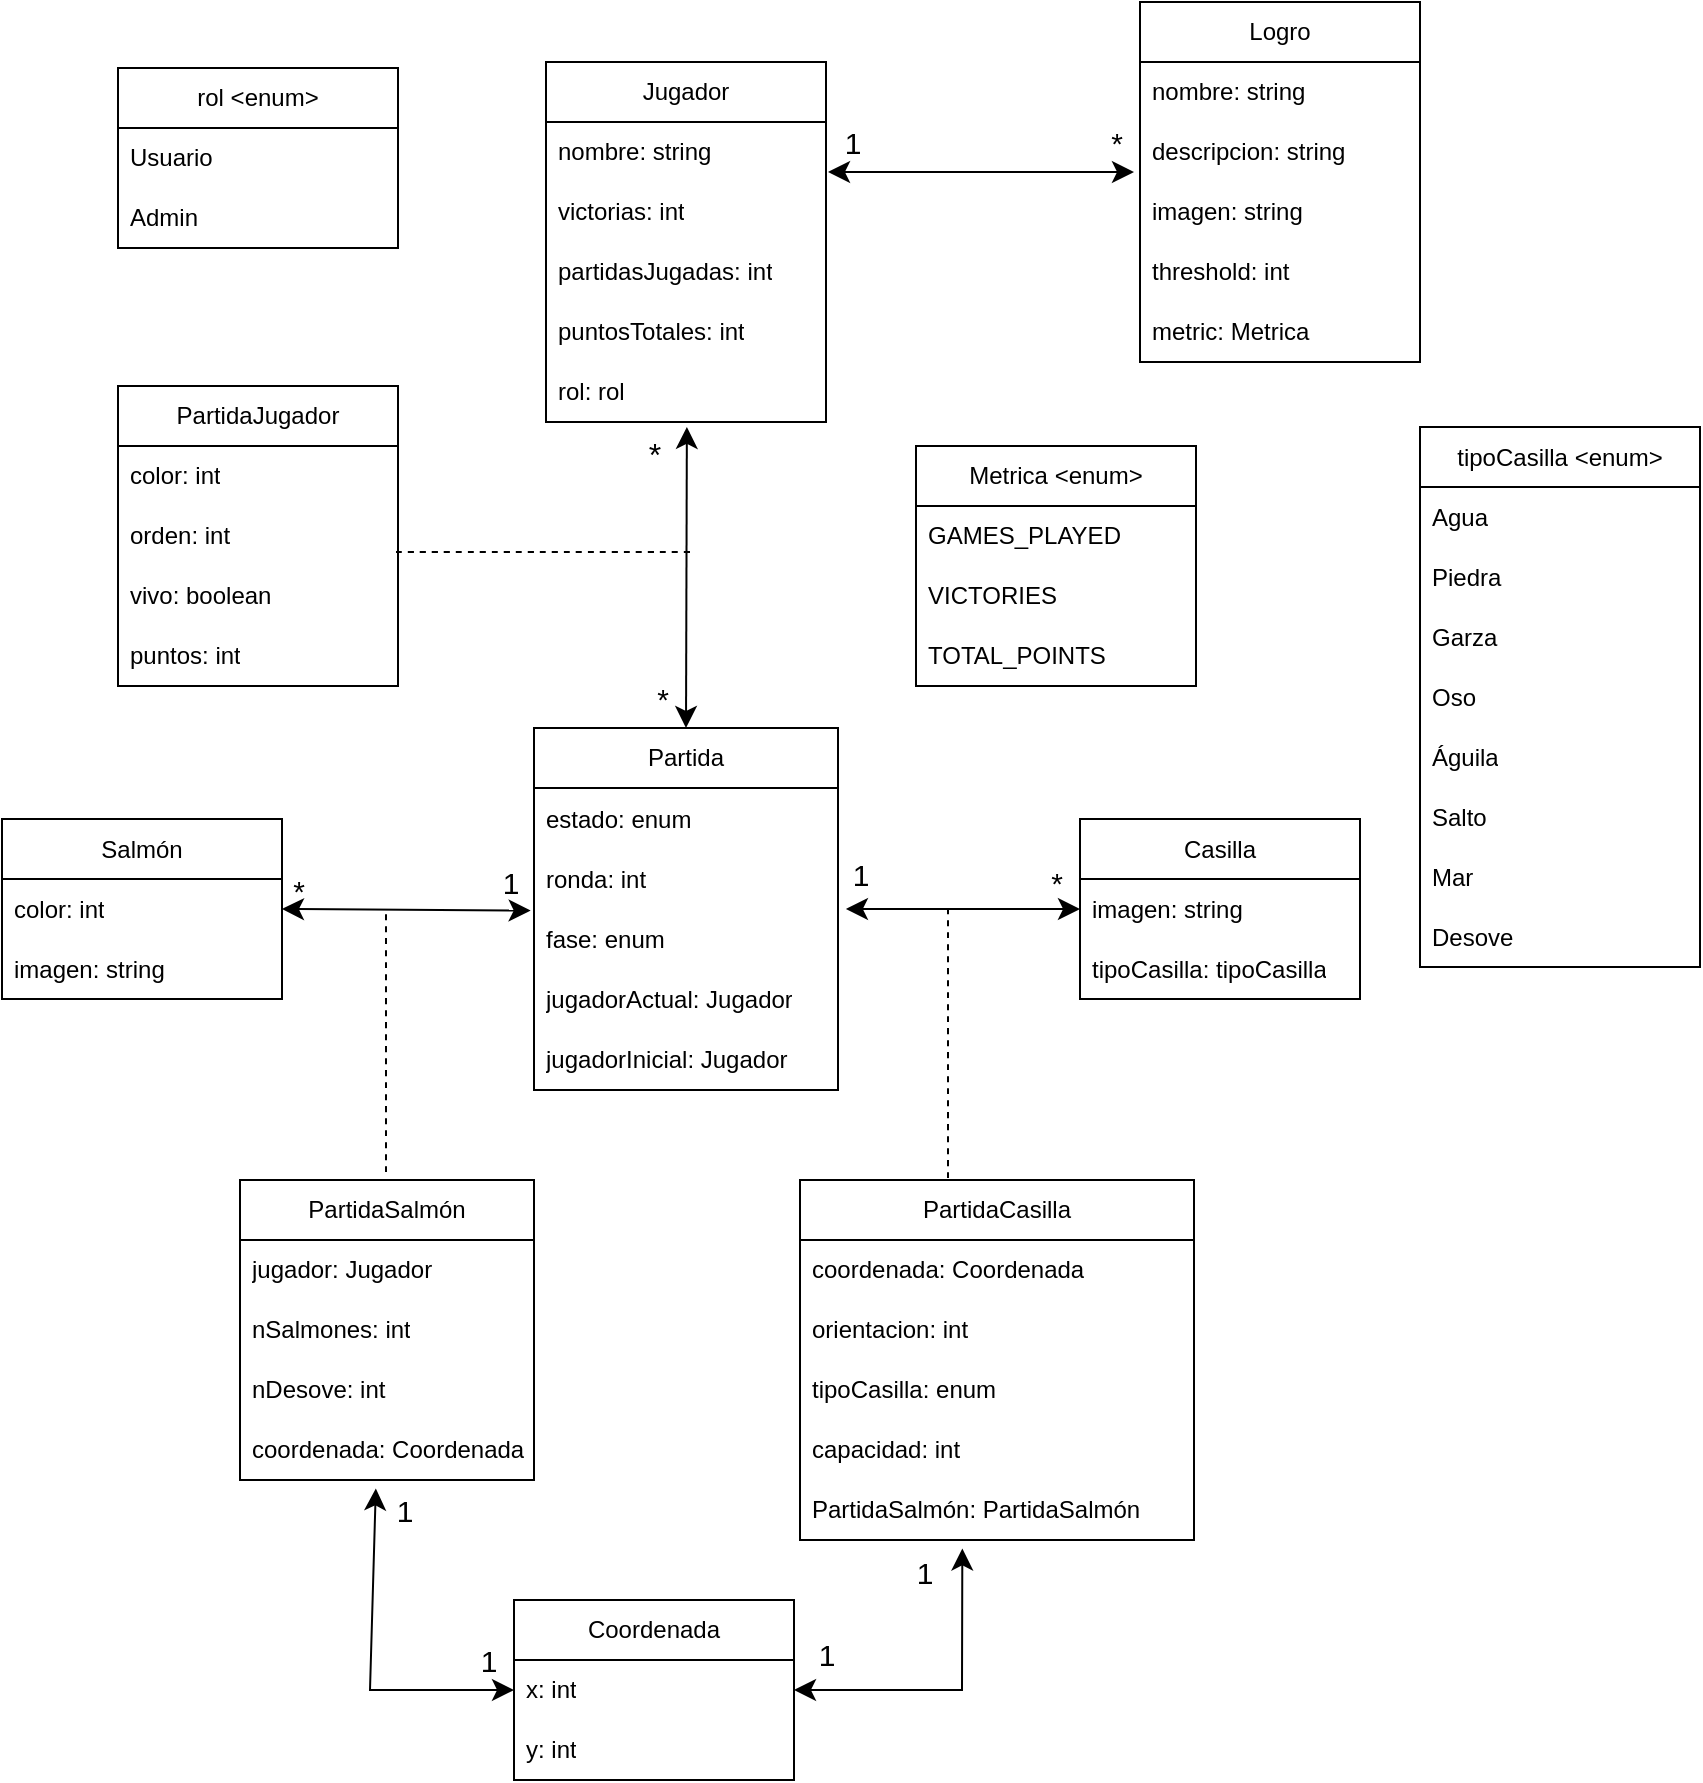 <mxfile version="24.7.17" pages="2">
  <diagram id="C5RBs43oDa-KdzZeNtuy" name="Page-1">
    <mxGraphModel dx="1593" dy="913" grid="0" gridSize="10" guides="1" tooltips="1" connect="1" arrows="1" fold="1" page="1" pageScale="1" pageWidth="1654" pageHeight="2336" math="0" shadow="0">
      <root>
        <mxCell id="WIyWlLk6GJQsqaUBKTNV-0" />
        <mxCell id="WIyWlLk6GJQsqaUBKTNV-1" parent="WIyWlLk6GJQsqaUBKTNV-0" />
        <mxCell id="L7giV_AEawIRtlPXzmQF-41" value="Partida" style="swimlane;fontStyle=0;childLayout=stackLayout;horizontal=1;startSize=30;horizontalStack=0;resizeParent=1;resizeParentMax=0;resizeLast=0;collapsible=1;marginBottom=0;whiteSpace=wrap;html=1;" vertex="1" parent="WIyWlLk6GJQsqaUBKTNV-1">
          <mxGeometry x="595" y="652" width="152" height="181" as="geometry" />
        </mxCell>
        <mxCell id="L7giV_AEawIRtlPXzmQF-42" value="estado: enum&lt;span style=&quot;background-color: initial;&quot;&gt;&amp;nbsp;&lt;/span&gt;" style="text;strokeColor=none;fillColor=none;align=left;verticalAlign=middle;spacingLeft=4;spacingRight=4;overflow=hidden;points=[[0,0.5],[1,0.5]];portConstraint=eastwest;rotatable=0;whiteSpace=wrap;html=1;" vertex="1" parent="L7giV_AEawIRtlPXzmQF-41">
          <mxGeometry y="30" width="152" height="31" as="geometry" />
        </mxCell>
        <mxCell id="L7giV_AEawIRtlPXzmQF-43" value="ronda: int&amp;nbsp;" style="text;strokeColor=none;fillColor=none;align=left;verticalAlign=middle;spacingLeft=4;spacingRight=4;overflow=hidden;points=[[0,0.5],[1,0.5]];portConstraint=eastwest;rotatable=0;whiteSpace=wrap;html=1;" vertex="1" parent="L7giV_AEawIRtlPXzmQF-41">
          <mxGeometry y="61" width="152" height="30" as="geometry" />
        </mxCell>
        <mxCell id="L7giV_AEawIRtlPXzmQF-44" value="fase: enum" style="text;strokeColor=none;fillColor=none;align=left;verticalAlign=middle;spacingLeft=4;spacingRight=4;overflow=hidden;points=[[0,0.5],[1,0.5]];portConstraint=eastwest;rotatable=0;whiteSpace=wrap;html=1;" vertex="1" parent="L7giV_AEawIRtlPXzmQF-41">
          <mxGeometry y="91" width="152" height="30" as="geometry" />
        </mxCell>
        <mxCell id="L7giV_AEawIRtlPXzmQF-45" value="jugadorActual: Jugador" style="text;strokeColor=none;fillColor=none;align=left;verticalAlign=middle;spacingLeft=4;spacingRight=4;overflow=hidden;points=[[0,0.5],[1,0.5]];portConstraint=eastwest;rotatable=0;whiteSpace=wrap;html=1;" vertex="1" parent="L7giV_AEawIRtlPXzmQF-41">
          <mxGeometry y="121" width="152" height="30" as="geometry" />
        </mxCell>
        <mxCell id="L7giV_AEawIRtlPXzmQF-46" value="jugadorInicial: Jugador" style="text;strokeColor=none;fillColor=none;align=left;verticalAlign=middle;spacingLeft=4;spacingRight=4;overflow=hidden;points=[[0,0.5],[1,0.5]];portConstraint=eastwest;rotatable=0;whiteSpace=wrap;html=1;" vertex="1" parent="L7giV_AEawIRtlPXzmQF-41">
          <mxGeometry y="151" width="152" height="30" as="geometry" />
        </mxCell>
        <mxCell id="L7giV_AEawIRtlPXzmQF-47" value="Jugador" style="swimlane;fontStyle=0;childLayout=stackLayout;horizontal=1;startSize=30;horizontalStack=0;resizeParent=1;resizeParentMax=0;resizeLast=0;collapsible=1;marginBottom=0;whiteSpace=wrap;html=1;" vertex="1" parent="WIyWlLk6GJQsqaUBKTNV-1">
          <mxGeometry x="601" y="319" width="140" height="180" as="geometry" />
        </mxCell>
        <mxCell id="L7giV_AEawIRtlPXzmQF-48" value="nombre: string" style="text;strokeColor=none;fillColor=none;align=left;verticalAlign=middle;spacingLeft=4;spacingRight=4;overflow=hidden;points=[[0,0.5],[1,0.5]];portConstraint=eastwest;rotatable=0;whiteSpace=wrap;html=1;" vertex="1" parent="L7giV_AEawIRtlPXzmQF-47">
          <mxGeometry y="30" width="140" height="30" as="geometry" />
        </mxCell>
        <mxCell id="L7giV_AEawIRtlPXzmQF-49" value="victorias: int" style="text;strokeColor=none;fillColor=none;align=left;verticalAlign=middle;spacingLeft=4;spacingRight=4;overflow=hidden;points=[[0,0.5],[1,0.5]];portConstraint=eastwest;rotatable=0;whiteSpace=wrap;html=1;" vertex="1" parent="L7giV_AEawIRtlPXzmQF-47">
          <mxGeometry y="60" width="140" height="30" as="geometry" />
        </mxCell>
        <mxCell id="L7giV_AEawIRtlPXzmQF-124" value="partidasJugadas: int" style="text;strokeColor=none;fillColor=none;align=left;verticalAlign=middle;spacingLeft=4;spacingRight=4;overflow=hidden;points=[[0,0.5],[1,0.5]];portConstraint=eastwest;rotatable=0;whiteSpace=wrap;html=1;" vertex="1" parent="L7giV_AEawIRtlPXzmQF-47">
          <mxGeometry y="90" width="140" height="30" as="geometry" />
        </mxCell>
        <mxCell id="L7giV_AEawIRtlPXzmQF-127" value="puntosTotales: int" style="text;strokeColor=none;fillColor=none;align=left;verticalAlign=middle;spacingLeft=4;spacingRight=4;overflow=hidden;points=[[0,0.5],[1,0.5]];portConstraint=eastwest;rotatable=0;whiteSpace=wrap;html=1;" vertex="1" parent="L7giV_AEawIRtlPXzmQF-47">
          <mxGeometry y="120" width="140" height="30" as="geometry" />
        </mxCell>
        <mxCell id="L7giV_AEawIRtlPXzmQF-123" value="rol: rol" style="text;strokeColor=none;fillColor=none;align=left;verticalAlign=middle;spacingLeft=4;spacingRight=4;overflow=hidden;points=[[0,0.5],[1,0.5]];portConstraint=eastwest;rotatable=0;whiteSpace=wrap;html=1;" vertex="1" parent="L7giV_AEawIRtlPXzmQF-47">
          <mxGeometry y="150" width="140" height="30" as="geometry" />
        </mxCell>
        <mxCell id="L7giV_AEawIRtlPXzmQF-50" value="Salmón" style="swimlane;fontStyle=0;childLayout=stackLayout;horizontal=1;startSize=30;horizontalStack=0;resizeParent=1;resizeParentMax=0;resizeLast=0;collapsible=1;marginBottom=0;whiteSpace=wrap;html=1;" vertex="1" parent="WIyWlLk6GJQsqaUBKTNV-1">
          <mxGeometry x="329" y="697.5" width="140" height="90" as="geometry" />
        </mxCell>
        <mxCell id="L7giV_AEawIRtlPXzmQF-51" value="color: int" style="text;strokeColor=none;fillColor=none;align=left;verticalAlign=middle;spacingLeft=4;spacingRight=4;overflow=hidden;points=[[0,0.5],[1,0.5]];portConstraint=eastwest;rotatable=0;whiteSpace=wrap;html=1;" vertex="1" parent="L7giV_AEawIRtlPXzmQF-50">
          <mxGeometry y="30" width="140" height="30" as="geometry" />
        </mxCell>
        <mxCell id="L7giV_AEawIRtlPXzmQF-52" value="imagen: string" style="text;strokeColor=none;fillColor=none;align=left;verticalAlign=middle;spacingLeft=4;spacingRight=4;overflow=hidden;points=[[0,0.5],[1,0.5]];portConstraint=eastwest;rotatable=0;whiteSpace=wrap;html=1;" vertex="1" parent="L7giV_AEawIRtlPXzmQF-50">
          <mxGeometry y="60" width="140" height="30" as="geometry" />
        </mxCell>
        <mxCell id="L7giV_AEawIRtlPXzmQF-53" value="Casilla" style="swimlane;fontStyle=0;childLayout=stackLayout;horizontal=1;startSize=30;horizontalStack=0;resizeParent=1;resizeParentMax=0;resizeLast=0;collapsible=1;marginBottom=0;whiteSpace=wrap;html=1;" vertex="1" parent="WIyWlLk6GJQsqaUBKTNV-1">
          <mxGeometry x="868" y="697.5" width="140" height="90" as="geometry" />
        </mxCell>
        <mxCell id="L7giV_AEawIRtlPXzmQF-54" value="imagen: string" style="text;strokeColor=none;fillColor=none;align=left;verticalAlign=middle;spacingLeft=4;spacingRight=4;overflow=hidden;points=[[0,0.5],[1,0.5]];portConstraint=eastwest;rotatable=0;whiteSpace=wrap;html=1;" vertex="1" parent="L7giV_AEawIRtlPXzmQF-53">
          <mxGeometry y="30" width="140" height="30" as="geometry" />
        </mxCell>
        <mxCell id="L7giV_AEawIRtlPXzmQF-55" value="tipoCasilla: tipoCasilla" style="text;strokeColor=none;fillColor=none;align=left;verticalAlign=middle;spacingLeft=4;spacingRight=4;overflow=hidden;points=[[0,0.5],[1,0.5]];portConstraint=eastwest;rotatable=0;whiteSpace=wrap;html=1;" vertex="1" parent="L7giV_AEawIRtlPXzmQF-53">
          <mxGeometry y="60" width="140" height="30" as="geometry" />
        </mxCell>
        <mxCell id="L7giV_AEawIRtlPXzmQF-56" value="PartidaSalmón" style="swimlane;fontStyle=0;childLayout=stackLayout;horizontal=1;startSize=30;horizontalStack=0;resizeParent=1;resizeParentMax=0;resizeLast=0;collapsible=1;marginBottom=0;whiteSpace=wrap;html=1;" vertex="1" parent="WIyWlLk6GJQsqaUBKTNV-1">
          <mxGeometry x="448" y="878" width="147" height="150" as="geometry" />
        </mxCell>
        <mxCell id="L7giV_AEawIRtlPXzmQF-57" value="jugador: Jugador" style="text;strokeColor=none;fillColor=none;align=left;verticalAlign=middle;spacingLeft=4;spacingRight=4;overflow=hidden;points=[[0,0.5],[1,0.5]];portConstraint=eastwest;rotatable=0;whiteSpace=wrap;html=1;" vertex="1" parent="L7giV_AEawIRtlPXzmQF-56">
          <mxGeometry y="30" width="147" height="30" as="geometry" />
        </mxCell>
        <mxCell id="L7giV_AEawIRtlPXzmQF-58" value="nSalmones: int" style="text;strokeColor=none;fillColor=none;align=left;verticalAlign=middle;spacingLeft=4;spacingRight=4;overflow=hidden;points=[[0,0.5],[1,0.5]];portConstraint=eastwest;rotatable=0;whiteSpace=wrap;html=1;" vertex="1" parent="L7giV_AEawIRtlPXzmQF-56">
          <mxGeometry y="60" width="147" height="30" as="geometry" />
        </mxCell>
        <mxCell id="L7giV_AEawIRtlPXzmQF-59" value="nDesove: int" style="text;strokeColor=none;fillColor=none;align=left;verticalAlign=middle;spacingLeft=4;spacingRight=4;overflow=hidden;points=[[0,0.5],[1,0.5]];portConstraint=eastwest;rotatable=0;whiteSpace=wrap;html=1;" vertex="1" parent="L7giV_AEawIRtlPXzmQF-56">
          <mxGeometry y="90" width="147" height="30" as="geometry" />
        </mxCell>
        <mxCell id="L7giV_AEawIRtlPXzmQF-60" value="coordenada: Coordenada" style="text;strokeColor=none;fillColor=none;align=left;verticalAlign=middle;spacingLeft=4;spacingRight=4;overflow=hidden;points=[[0,0.5],[1,0.5]];portConstraint=eastwest;rotatable=0;whiteSpace=wrap;html=1;" vertex="1" parent="L7giV_AEawIRtlPXzmQF-56">
          <mxGeometry y="120" width="147" height="30" as="geometry" />
        </mxCell>
        <mxCell id="L7giV_AEawIRtlPXzmQF-61" value="PartidaJugador" style="swimlane;fontStyle=0;childLayout=stackLayout;horizontal=1;startSize=30;horizontalStack=0;resizeParent=1;resizeParentMax=0;resizeLast=0;collapsible=1;marginBottom=0;whiteSpace=wrap;html=1;" vertex="1" parent="WIyWlLk6GJQsqaUBKTNV-1">
          <mxGeometry x="387" y="481" width="140" height="150" as="geometry" />
        </mxCell>
        <mxCell id="L7giV_AEawIRtlPXzmQF-62" value="color: int" style="text;strokeColor=none;fillColor=none;align=left;verticalAlign=middle;spacingLeft=4;spacingRight=4;overflow=hidden;points=[[0,0.5],[1,0.5]];portConstraint=eastwest;rotatable=0;whiteSpace=wrap;html=1;" vertex="1" parent="L7giV_AEawIRtlPXzmQF-61">
          <mxGeometry y="30" width="140" height="30" as="geometry" />
        </mxCell>
        <mxCell id="L7giV_AEawIRtlPXzmQF-63" value="orden: int" style="text;strokeColor=none;fillColor=none;align=left;verticalAlign=middle;spacingLeft=4;spacingRight=4;overflow=hidden;points=[[0,0.5],[1,0.5]];portConstraint=eastwest;rotatable=0;whiteSpace=wrap;html=1;" vertex="1" parent="L7giV_AEawIRtlPXzmQF-61">
          <mxGeometry y="60" width="140" height="30" as="geometry" />
        </mxCell>
        <mxCell id="L7giV_AEawIRtlPXzmQF-64" value="vivo: boolean" style="text;strokeColor=none;fillColor=none;align=left;verticalAlign=middle;spacingLeft=4;spacingRight=4;overflow=hidden;points=[[0,0.5],[1,0.5]];portConstraint=eastwest;rotatable=0;whiteSpace=wrap;html=1;" vertex="1" parent="L7giV_AEawIRtlPXzmQF-61">
          <mxGeometry y="90" width="140" height="30" as="geometry" />
        </mxCell>
        <mxCell id="L7giV_AEawIRtlPXzmQF-65" value="puntos: int" style="text;strokeColor=none;fillColor=none;align=left;verticalAlign=middle;spacingLeft=4;spacingRight=4;overflow=hidden;points=[[0,0.5],[1,0.5]];portConstraint=eastwest;rotatable=0;whiteSpace=wrap;html=1;" vertex="1" parent="L7giV_AEawIRtlPXzmQF-61">
          <mxGeometry y="120" width="140" height="30" as="geometry" />
        </mxCell>
        <mxCell id="L7giV_AEawIRtlPXzmQF-66" value="" style="endArrow=classic;startArrow=classic;html=1;rounded=0;fontSize=12;startSize=8;endSize=8;curved=1;exitX=0.5;exitY=0;exitDx=0;exitDy=0;entryX=1.185;entryY=0.079;entryDx=0;entryDy=0;entryPerimeter=0;" edge="1" parent="WIyWlLk6GJQsqaUBKTNV-1" source="L7giV_AEawIRtlPXzmQF-41" target="L7giV_AEawIRtlPXzmQF-67">
          <mxGeometry width="50" height="50" relative="1" as="geometry">
            <mxPoint x="495" y="471" as="sourcePoint" />
            <mxPoint x="670" y="467" as="targetPoint" />
          </mxGeometry>
        </mxCell>
        <mxCell id="L7giV_AEawIRtlPXzmQF-67" value="&lt;font style=&quot;font-size: 16px;&quot;&gt;*&lt;/font&gt;" style="text;html=1;align=center;verticalAlign=middle;resizable=0;points=[];autosize=1;strokeColor=none;fillColor=none;fontSize=16;" vertex="1" parent="WIyWlLk6GJQsqaUBKTNV-1">
          <mxGeometry x="643" y="499" width="24" height="31" as="geometry" />
        </mxCell>
        <mxCell id="L7giV_AEawIRtlPXzmQF-68" value="&lt;font style=&quot;font-size: 15px;&quot;&gt;*&lt;/font&gt;" style="text;html=1;align=center;verticalAlign=middle;resizable=0;points=[];autosize=1;strokeColor=none;fillColor=none;fontSize=16;" vertex="1" parent="WIyWlLk6GJQsqaUBKTNV-1">
          <mxGeometry x="647" y="621" width="24" height="31" as="geometry" />
        </mxCell>
        <mxCell id="L7giV_AEawIRtlPXzmQF-69" value="" style="endArrow=classic;startArrow=classic;html=1;rounded=0;fontSize=12;startSize=8;endSize=8;curved=1;exitX=1;exitY=0.5;exitDx=0;exitDy=0;entryX=-0.011;entryY=0.009;entryDx=0;entryDy=0;entryPerimeter=0;" edge="1" parent="WIyWlLk6GJQsqaUBKTNV-1" source="L7giV_AEawIRtlPXzmQF-51" target="L7giV_AEawIRtlPXzmQF-44">
          <mxGeometry width="50" height="50" relative="1" as="geometry">
            <mxPoint x="509" y="847" as="sourcePoint" />
            <mxPoint x="559" y="797" as="targetPoint" />
          </mxGeometry>
        </mxCell>
        <mxCell id="L7giV_AEawIRtlPXzmQF-70" value="&lt;font style=&quot;font-size: 15px;&quot;&gt;*&lt;/font&gt;" style="text;html=1;align=center;verticalAlign=middle;resizable=0;points=[];autosize=1;strokeColor=none;fillColor=none;fontSize=16;" vertex="1" parent="WIyWlLk6GJQsqaUBKTNV-1">
          <mxGeometry x="465" y="717" width="24" height="31" as="geometry" />
        </mxCell>
        <mxCell id="L7giV_AEawIRtlPXzmQF-71" value="&lt;font style=&quot;font-size: 15px;&quot;&gt;1&lt;/font&gt;" style="text;html=1;align=center;verticalAlign=middle;resizable=0;points=[];autosize=1;strokeColor=none;fillColor=none;fontSize=16;" vertex="1" parent="WIyWlLk6GJQsqaUBKTNV-1">
          <mxGeometry x="570" y="713" width="26" height="31" as="geometry" />
        </mxCell>
        <mxCell id="L7giV_AEawIRtlPXzmQF-72" value="" style="endArrow=none;dashed=1;html=1;rounded=0;fontSize=12;startSize=8;endSize=8;curved=1;" edge="1" parent="WIyWlLk6GJQsqaUBKTNV-1">
          <mxGeometry width="50" height="50" relative="1" as="geometry">
            <mxPoint x="521" y="874" as="sourcePoint" />
            <mxPoint x="521" y="742" as="targetPoint" />
          </mxGeometry>
        </mxCell>
        <mxCell id="L7giV_AEawIRtlPXzmQF-73" value="" style="endArrow=classic;startArrow=classic;html=1;rounded=0;fontSize=12;startSize=8;endSize=8;curved=1;entryX=0;entryY=0.5;entryDx=0;entryDy=0;exitX=1.026;exitY=-0.017;exitDx=0;exitDy=0;exitPerimeter=0;" edge="1" parent="WIyWlLk6GJQsqaUBKTNV-1" source="L7giV_AEawIRtlPXzmQF-44" target="L7giV_AEawIRtlPXzmQF-54">
          <mxGeometry width="50" height="50" relative="1" as="geometry">
            <mxPoint x="796" y="811" as="sourcePoint" />
            <mxPoint x="846" y="761" as="targetPoint" />
          </mxGeometry>
        </mxCell>
        <mxCell id="L7giV_AEawIRtlPXzmQF-74" value="&lt;font style=&quot;font-size: 15px;&quot;&gt;1&lt;/font&gt;" style="text;html=1;align=center;verticalAlign=middle;resizable=0;points=[];autosize=1;strokeColor=none;fillColor=none;fontSize=16;" vertex="1" parent="WIyWlLk6GJQsqaUBKTNV-1">
          <mxGeometry x="745" y="709" width="26" height="31" as="geometry" />
        </mxCell>
        <mxCell id="L7giV_AEawIRtlPXzmQF-75" value="&lt;font style=&quot;font-size: 15px;&quot;&gt;*&lt;/font&gt;" style="text;html=1;align=center;verticalAlign=middle;resizable=0;points=[];autosize=1;strokeColor=none;fillColor=none;fontSize=16;" vertex="1" parent="WIyWlLk6GJQsqaUBKTNV-1">
          <mxGeometry x="844" y="713" width="24" height="31" as="geometry" />
        </mxCell>
        <mxCell id="L7giV_AEawIRtlPXzmQF-76" value="PartidaCasilla" style="swimlane;fontStyle=0;childLayout=stackLayout;horizontal=1;startSize=30;horizontalStack=0;resizeParent=1;resizeParentMax=0;resizeLast=0;collapsible=1;marginBottom=0;whiteSpace=wrap;html=1;" vertex="1" parent="WIyWlLk6GJQsqaUBKTNV-1">
          <mxGeometry x="728" y="878" width="197" height="180" as="geometry" />
        </mxCell>
        <mxCell id="L7giV_AEawIRtlPXzmQF-77" value="coordenada: Coordenada" style="text;strokeColor=none;fillColor=none;align=left;verticalAlign=middle;spacingLeft=4;spacingRight=4;overflow=hidden;points=[[0,0.5],[1,0.5]];portConstraint=eastwest;rotatable=0;whiteSpace=wrap;html=1;" vertex="1" parent="L7giV_AEawIRtlPXzmQF-76">
          <mxGeometry y="30" width="197" height="30" as="geometry" />
        </mxCell>
        <mxCell id="L7giV_AEawIRtlPXzmQF-78" value="orientacion: int" style="text;strokeColor=none;fillColor=none;align=left;verticalAlign=middle;spacingLeft=4;spacingRight=4;overflow=hidden;points=[[0,0.5],[1,0.5]];portConstraint=eastwest;rotatable=0;whiteSpace=wrap;html=1;" vertex="1" parent="L7giV_AEawIRtlPXzmQF-76">
          <mxGeometry y="60" width="197" height="30" as="geometry" />
        </mxCell>
        <mxCell id="L7giV_AEawIRtlPXzmQF-79" value="tipoCasilla: enum" style="text;strokeColor=none;fillColor=none;align=left;verticalAlign=middle;spacingLeft=4;spacingRight=4;overflow=hidden;points=[[0,0.5],[1,0.5]];portConstraint=eastwest;rotatable=0;whiteSpace=wrap;html=1;" vertex="1" parent="L7giV_AEawIRtlPXzmQF-76">
          <mxGeometry y="90" width="197" height="30" as="geometry" />
        </mxCell>
        <mxCell id="L7giV_AEawIRtlPXzmQF-80" value="capacidad: int" style="text;strokeColor=none;fillColor=none;align=left;verticalAlign=middle;spacingLeft=4;spacingRight=4;overflow=hidden;points=[[0,0.5],[1,0.5]];portConstraint=eastwest;rotatable=0;whiteSpace=wrap;html=1;" vertex="1" parent="L7giV_AEawIRtlPXzmQF-76">
          <mxGeometry y="120" width="197" height="30" as="geometry" />
        </mxCell>
        <mxCell id="L7giV_AEawIRtlPXzmQF-81" value="PartidaSalmón: PartidaSalmón" style="text;strokeColor=none;fillColor=none;align=left;verticalAlign=middle;spacingLeft=4;spacingRight=4;overflow=hidden;points=[[0,0.5],[1,0.5]];portConstraint=eastwest;rotatable=0;whiteSpace=wrap;html=1;" vertex="1" parent="L7giV_AEawIRtlPXzmQF-76">
          <mxGeometry y="150" width="197" height="30" as="geometry" />
        </mxCell>
        <mxCell id="L7giV_AEawIRtlPXzmQF-82" value="" style="endArrow=none;dashed=1;html=1;rounded=0;fontSize=12;startSize=8;endSize=8;curved=1;" edge="1" parent="WIyWlLk6GJQsqaUBKTNV-1">
          <mxGeometry width="50" height="50" relative="1" as="geometry">
            <mxPoint x="802" y="877" as="sourcePoint" />
            <mxPoint x="802" y="741" as="targetPoint" />
          </mxGeometry>
        </mxCell>
        <mxCell id="L7giV_AEawIRtlPXzmQF-83" value="Coordenada" style="swimlane;fontStyle=0;childLayout=stackLayout;horizontal=1;startSize=30;horizontalStack=0;resizeParent=1;resizeParentMax=0;resizeLast=0;collapsible=1;marginBottom=0;whiteSpace=wrap;html=1;" vertex="1" parent="WIyWlLk6GJQsqaUBKTNV-1">
          <mxGeometry x="585" y="1088" width="140" height="90" as="geometry" />
        </mxCell>
        <mxCell id="L7giV_AEawIRtlPXzmQF-84" value="x: int" style="text;strokeColor=none;fillColor=none;align=left;verticalAlign=middle;spacingLeft=4;spacingRight=4;overflow=hidden;points=[[0,0.5],[1,0.5]];portConstraint=eastwest;rotatable=0;whiteSpace=wrap;html=1;" vertex="1" parent="L7giV_AEawIRtlPXzmQF-83">
          <mxGeometry y="30" width="140" height="30" as="geometry" />
        </mxCell>
        <mxCell id="L7giV_AEawIRtlPXzmQF-85" value="y: int" style="text;strokeColor=none;fillColor=none;align=left;verticalAlign=middle;spacingLeft=4;spacingRight=4;overflow=hidden;points=[[0,0.5],[1,0.5]];portConstraint=eastwest;rotatable=0;whiteSpace=wrap;html=1;" vertex="1" parent="L7giV_AEawIRtlPXzmQF-83">
          <mxGeometry y="60" width="140" height="30" as="geometry" />
        </mxCell>
        <mxCell id="L7giV_AEawIRtlPXzmQF-86" value="" style="endArrow=classic;startArrow=classic;html=1;rounded=0;fontSize=12;startSize=8;endSize=8;curved=0;entryX=0;entryY=0.5;entryDx=0;entryDy=0;exitX=0.462;exitY=1.141;exitDx=0;exitDy=0;exitPerimeter=0;" edge="1" parent="WIyWlLk6GJQsqaUBKTNV-1" source="L7giV_AEawIRtlPXzmQF-60" target="L7giV_AEawIRtlPXzmQF-84">
          <mxGeometry width="50" height="50" relative="1" as="geometry">
            <mxPoint x="512" y="1177" as="sourcePoint" />
            <mxPoint x="562" y="1127" as="targetPoint" />
            <Array as="points">
              <mxPoint x="513" y="1133" />
            </Array>
          </mxGeometry>
        </mxCell>
        <mxCell id="L7giV_AEawIRtlPXzmQF-87" value="" style="endArrow=classic;startArrow=classic;html=1;rounded=0;fontSize=12;startSize=8;endSize=8;curved=0;exitX=1;exitY=0.5;exitDx=0;exitDy=0;entryX=0.412;entryY=1.141;entryDx=0;entryDy=0;entryPerimeter=0;" edge="1" parent="WIyWlLk6GJQsqaUBKTNV-1" source="L7giV_AEawIRtlPXzmQF-84" target="L7giV_AEawIRtlPXzmQF-81">
          <mxGeometry width="50" height="50" relative="1" as="geometry">
            <mxPoint x="764" y="1141" as="sourcePoint" />
            <mxPoint x="814" y="1091" as="targetPoint" />
            <Array as="points">
              <mxPoint x="809" y="1133" />
            </Array>
          </mxGeometry>
        </mxCell>
        <mxCell id="L7giV_AEawIRtlPXzmQF-88" value="tipoCasilla &amp;lt;enum&amp;gt;" style="swimlane;fontStyle=0;childLayout=stackLayout;horizontal=1;startSize=30;horizontalStack=0;resizeParent=1;resizeParentMax=0;resizeLast=0;collapsible=1;marginBottom=0;whiteSpace=wrap;html=1;" vertex="1" parent="WIyWlLk6GJQsqaUBKTNV-1">
          <mxGeometry x="1038" y="501.5" width="140" height="270" as="geometry" />
        </mxCell>
        <mxCell id="L7giV_AEawIRtlPXzmQF-89" value="Agua" style="text;strokeColor=none;fillColor=none;align=left;verticalAlign=middle;spacingLeft=4;spacingRight=4;overflow=hidden;points=[[0,0.5],[1,0.5]];portConstraint=eastwest;rotatable=0;whiteSpace=wrap;html=1;" vertex="1" parent="L7giV_AEawIRtlPXzmQF-88">
          <mxGeometry y="30" width="140" height="30" as="geometry" />
        </mxCell>
        <mxCell id="L7giV_AEawIRtlPXzmQF-90" value="Piedra" style="text;strokeColor=none;fillColor=none;align=left;verticalAlign=middle;spacingLeft=4;spacingRight=4;overflow=hidden;points=[[0,0.5],[1,0.5]];portConstraint=eastwest;rotatable=0;whiteSpace=wrap;html=1;" vertex="1" parent="L7giV_AEawIRtlPXzmQF-88">
          <mxGeometry y="60" width="140" height="30" as="geometry" />
        </mxCell>
        <mxCell id="L7giV_AEawIRtlPXzmQF-91" value="Garza" style="text;strokeColor=none;fillColor=none;align=left;verticalAlign=middle;spacingLeft=4;spacingRight=4;overflow=hidden;points=[[0,0.5],[1,0.5]];portConstraint=eastwest;rotatable=0;whiteSpace=wrap;html=1;" vertex="1" parent="L7giV_AEawIRtlPXzmQF-88">
          <mxGeometry y="90" width="140" height="30" as="geometry" />
        </mxCell>
        <mxCell id="L7giV_AEawIRtlPXzmQF-92" value="Oso" style="text;strokeColor=none;fillColor=none;align=left;verticalAlign=middle;spacingLeft=4;spacingRight=4;overflow=hidden;points=[[0,0.5],[1,0.5]];portConstraint=eastwest;rotatable=0;whiteSpace=wrap;html=1;" vertex="1" parent="L7giV_AEawIRtlPXzmQF-88">
          <mxGeometry y="120" width="140" height="30" as="geometry" />
        </mxCell>
        <mxCell id="L7giV_AEawIRtlPXzmQF-93" value="Águila" style="text;strokeColor=none;fillColor=none;align=left;verticalAlign=middle;spacingLeft=4;spacingRight=4;overflow=hidden;points=[[0,0.5],[1,0.5]];portConstraint=eastwest;rotatable=0;whiteSpace=wrap;html=1;" vertex="1" parent="L7giV_AEawIRtlPXzmQF-88">
          <mxGeometry y="150" width="140" height="30" as="geometry" />
        </mxCell>
        <mxCell id="L7giV_AEawIRtlPXzmQF-94" value="Salto" style="text;strokeColor=none;fillColor=none;align=left;verticalAlign=middle;spacingLeft=4;spacingRight=4;overflow=hidden;points=[[0,0.5],[1,0.5]];portConstraint=eastwest;rotatable=0;whiteSpace=wrap;html=1;" vertex="1" parent="L7giV_AEawIRtlPXzmQF-88">
          <mxGeometry y="180" width="140" height="30" as="geometry" />
        </mxCell>
        <mxCell id="L7giV_AEawIRtlPXzmQF-95" value="Mar" style="text;strokeColor=none;fillColor=none;align=left;verticalAlign=middle;spacingLeft=4;spacingRight=4;overflow=hidden;points=[[0,0.5],[1,0.5]];portConstraint=eastwest;rotatable=0;whiteSpace=wrap;html=1;" vertex="1" parent="L7giV_AEawIRtlPXzmQF-88">
          <mxGeometry y="210" width="140" height="30" as="geometry" />
        </mxCell>
        <mxCell id="L7giV_AEawIRtlPXzmQF-96" value="Desove" style="text;strokeColor=none;fillColor=none;align=left;verticalAlign=middle;spacingLeft=4;spacingRight=4;overflow=hidden;points=[[0,0.5],[1,0.5]];portConstraint=eastwest;rotatable=0;whiteSpace=wrap;html=1;" vertex="1" parent="L7giV_AEawIRtlPXzmQF-88">
          <mxGeometry y="240" width="140" height="30" as="geometry" />
        </mxCell>
        <mxCell id="L7giV_AEawIRtlPXzmQF-97" value="rol &amp;lt;enum&amp;gt;" style="swimlane;fontStyle=0;childLayout=stackLayout;horizontal=1;startSize=30;horizontalStack=0;resizeParent=1;resizeParentMax=0;resizeLast=0;collapsible=1;marginBottom=0;whiteSpace=wrap;html=1;" vertex="1" parent="WIyWlLk6GJQsqaUBKTNV-1">
          <mxGeometry x="387" y="322" width="140" height="90" as="geometry" />
        </mxCell>
        <mxCell id="L7giV_AEawIRtlPXzmQF-98" value="Usuario" style="text;strokeColor=none;fillColor=none;align=left;verticalAlign=middle;spacingLeft=4;spacingRight=4;overflow=hidden;points=[[0,0.5],[1,0.5]];portConstraint=eastwest;rotatable=0;whiteSpace=wrap;html=1;" vertex="1" parent="L7giV_AEawIRtlPXzmQF-97">
          <mxGeometry y="30" width="140" height="30" as="geometry" />
        </mxCell>
        <mxCell id="L7giV_AEawIRtlPXzmQF-99" value="Admin" style="text;strokeColor=none;fillColor=none;align=left;verticalAlign=middle;spacingLeft=4;spacingRight=4;overflow=hidden;points=[[0,0.5],[1,0.5]];portConstraint=eastwest;rotatable=0;whiteSpace=wrap;html=1;" vertex="1" parent="L7giV_AEawIRtlPXzmQF-97">
          <mxGeometry y="60" width="140" height="30" as="geometry" />
        </mxCell>
        <mxCell id="L7giV_AEawIRtlPXzmQF-100" value="&lt;font style=&quot;font-size: 15px;&quot;&gt;1&lt;/font&gt;" style="text;html=1;align=center;verticalAlign=middle;resizable=0;points=[];autosize=1;strokeColor=none;fillColor=none;fontSize=16;" vertex="1" parent="WIyWlLk6GJQsqaUBKTNV-1">
          <mxGeometry x="559" y="1102" width="26" height="31" as="geometry" />
        </mxCell>
        <mxCell id="L7giV_AEawIRtlPXzmQF-101" value="&lt;font style=&quot;font-size: 15px;&quot;&gt;1&lt;/font&gt;" style="text;html=1;align=center;verticalAlign=middle;resizable=0;points=[];autosize=1;strokeColor=none;fillColor=none;fontSize=16;" vertex="1" parent="WIyWlLk6GJQsqaUBKTNV-1">
          <mxGeometry x="517" y="1027" width="26" height="31" as="geometry" />
        </mxCell>
        <mxCell id="L7giV_AEawIRtlPXzmQF-102" value="&lt;font style=&quot;font-size: 15px;&quot;&gt;1&lt;/font&gt;" style="text;html=1;align=center;verticalAlign=middle;resizable=0;points=[];autosize=1;strokeColor=none;fillColor=none;fontSize=16;" vertex="1" parent="WIyWlLk6GJQsqaUBKTNV-1">
          <mxGeometry x="728" y="1099" width="26" height="31" as="geometry" />
        </mxCell>
        <mxCell id="L7giV_AEawIRtlPXzmQF-103" value="&lt;font style=&quot;font-size: 15px;&quot;&gt;1&lt;/font&gt;" style="text;html=1;align=center;verticalAlign=middle;resizable=0;points=[];autosize=1;strokeColor=none;fillColor=none;fontSize=16;" vertex="1" parent="WIyWlLk6GJQsqaUBKTNV-1">
          <mxGeometry x="777" y="1058" width="26" height="31" as="geometry" />
        </mxCell>
        <mxCell id="L7giV_AEawIRtlPXzmQF-104" value="" style="endArrow=none;dashed=1;html=1;rounded=0;fontSize=12;startSize=8;endSize=8;curved=1;" edge="1" parent="WIyWlLk6GJQsqaUBKTNV-1">
          <mxGeometry width="50" height="50" relative="1" as="geometry">
            <mxPoint x="526" y="564" as="sourcePoint" />
            <mxPoint x="673" y="564" as="targetPoint" />
          </mxGeometry>
        </mxCell>
        <mxCell id="L7giV_AEawIRtlPXzmQF-105" value="Logro" style="swimlane;fontStyle=0;childLayout=stackLayout;horizontal=1;startSize=30;horizontalStack=0;resizeParent=1;resizeParentMax=0;resizeLast=0;collapsible=1;marginBottom=0;whiteSpace=wrap;html=1;" vertex="1" parent="WIyWlLk6GJQsqaUBKTNV-1">
          <mxGeometry x="898" y="289" width="140" height="180" as="geometry" />
        </mxCell>
        <mxCell id="L7giV_AEawIRtlPXzmQF-106" value="nombre: string" style="text;strokeColor=none;fillColor=none;align=left;verticalAlign=middle;spacingLeft=4;spacingRight=4;overflow=hidden;points=[[0,0.5],[1,0.5]];portConstraint=eastwest;rotatable=0;whiteSpace=wrap;html=1;" vertex="1" parent="L7giV_AEawIRtlPXzmQF-105">
          <mxGeometry y="30" width="140" height="30" as="geometry" />
        </mxCell>
        <mxCell id="L7giV_AEawIRtlPXzmQF-107" value="descripcion: string" style="text;strokeColor=none;fillColor=none;align=left;verticalAlign=middle;spacingLeft=4;spacingRight=4;overflow=hidden;points=[[0,0.5],[1,0.5]];portConstraint=eastwest;rotatable=0;whiteSpace=wrap;html=1;" vertex="1" parent="L7giV_AEawIRtlPXzmQF-105">
          <mxGeometry y="60" width="140" height="30" as="geometry" />
        </mxCell>
        <mxCell id="L7giV_AEawIRtlPXzmQF-108" value="imagen: string" style="text;strokeColor=none;fillColor=none;align=left;verticalAlign=middle;spacingLeft=4;spacingRight=4;overflow=hidden;points=[[0,0.5],[1,0.5]];portConstraint=eastwest;rotatable=0;whiteSpace=wrap;html=1;" vertex="1" parent="L7giV_AEawIRtlPXzmQF-105">
          <mxGeometry y="90" width="140" height="30" as="geometry" />
        </mxCell>
        <mxCell id="L7giV_AEawIRtlPXzmQF-109" value="threshold: int" style="text;strokeColor=none;fillColor=none;align=left;verticalAlign=middle;spacingLeft=4;spacingRight=4;overflow=hidden;points=[[0,0.5],[1,0.5]];portConstraint=eastwest;rotatable=0;whiteSpace=wrap;html=1;" vertex="1" parent="L7giV_AEawIRtlPXzmQF-105">
          <mxGeometry y="120" width="140" height="30" as="geometry" />
        </mxCell>
        <mxCell id="L7giV_AEawIRtlPXzmQF-110" value="metric: Metrica" style="text;strokeColor=none;fillColor=none;align=left;verticalAlign=middle;spacingLeft=4;spacingRight=4;overflow=hidden;points=[[0,0.5],[1,0.5]];portConstraint=eastwest;rotatable=0;whiteSpace=wrap;html=1;" vertex="1" parent="L7giV_AEawIRtlPXzmQF-105">
          <mxGeometry y="150" width="140" height="30" as="geometry" />
        </mxCell>
        <mxCell id="L7giV_AEawIRtlPXzmQF-115" value="" style="endArrow=classic;startArrow=classic;html=1;rounded=0;fontSize=12;startSize=8;endSize=8;curved=1;" edge="1" parent="WIyWlLk6GJQsqaUBKTNV-1">
          <mxGeometry width="50" height="50" relative="1" as="geometry">
            <mxPoint x="742" y="374" as="sourcePoint" />
            <mxPoint x="895" y="374" as="targetPoint" />
          </mxGeometry>
        </mxCell>
        <mxCell id="L7giV_AEawIRtlPXzmQF-116" value="&lt;font style=&quot;font-size: 15px;&quot;&gt;1&lt;/font&gt;" style="text;html=1;align=center;verticalAlign=middle;resizable=0;points=[];autosize=1;strokeColor=none;fillColor=none;fontSize=16;" vertex="1" parent="WIyWlLk6GJQsqaUBKTNV-1">
          <mxGeometry x="741" y="343" width="26" height="31" as="geometry" />
        </mxCell>
        <mxCell id="L7giV_AEawIRtlPXzmQF-117" value="&lt;font style=&quot;font-size: 15px;&quot;&gt;*&lt;/font&gt;" style="text;html=1;align=center;verticalAlign=middle;resizable=0;points=[];autosize=1;strokeColor=none;fillColor=none;fontSize=16;" vertex="1" parent="WIyWlLk6GJQsqaUBKTNV-1">
          <mxGeometry x="874" y="343" width="24" height="31" as="geometry" />
        </mxCell>
        <mxCell id="L7giV_AEawIRtlPXzmQF-118" value="Metrica &amp;lt;enum&amp;gt;" style="swimlane;fontStyle=0;childLayout=stackLayout;horizontal=1;startSize=30;horizontalStack=0;resizeParent=1;resizeParentMax=0;resizeLast=0;collapsible=1;marginBottom=0;whiteSpace=wrap;html=1;" vertex="1" parent="WIyWlLk6GJQsqaUBKTNV-1">
          <mxGeometry x="786" y="511" width="140" height="120" as="geometry" />
        </mxCell>
        <mxCell id="L7giV_AEawIRtlPXzmQF-119" value="GAMES_PLAYED" style="text;strokeColor=none;fillColor=none;align=left;verticalAlign=middle;spacingLeft=4;spacingRight=4;overflow=hidden;points=[[0,0.5],[1,0.5]];portConstraint=eastwest;rotatable=0;whiteSpace=wrap;html=1;" vertex="1" parent="L7giV_AEawIRtlPXzmQF-118">
          <mxGeometry y="30" width="140" height="30" as="geometry" />
        </mxCell>
        <mxCell id="L7giV_AEawIRtlPXzmQF-122" value="VICTORIES" style="text;strokeColor=none;fillColor=none;align=left;verticalAlign=middle;spacingLeft=4;spacingRight=4;overflow=hidden;points=[[0,0.5],[1,0.5]];portConstraint=eastwest;rotatable=0;whiteSpace=wrap;html=1;" vertex="1" parent="L7giV_AEawIRtlPXzmQF-118">
          <mxGeometry y="60" width="140" height="30" as="geometry" />
        </mxCell>
        <mxCell id="L7giV_AEawIRtlPXzmQF-126" value="TOTAL_POINTS" style="text;strokeColor=none;fillColor=none;align=left;verticalAlign=middle;spacingLeft=4;spacingRight=4;overflow=hidden;points=[[0,0.5],[1,0.5]];portConstraint=eastwest;rotatable=0;whiteSpace=wrap;html=1;" vertex="1" parent="L7giV_AEawIRtlPXzmQF-118">
          <mxGeometry y="90" width="140" height="30" as="geometry" />
        </mxCell>
      </root>
    </mxGraphModel>
  </diagram>
  <diagram id="rWozhWWl-jUmNGCnx96A" name="Página-2">
    <mxGraphModel dx="1434" dy="822" grid="0" gridSize="10" guides="1" tooltips="1" connect="1" arrows="1" fold="1" page="0" pageScale="1" pageWidth="827" pageHeight="1169" math="0" shadow="0">
      <root>
        <mxCell id="0" />
        <mxCell id="1" parent="0" />
      </root>
    </mxGraphModel>
  </diagram>
</mxfile>
